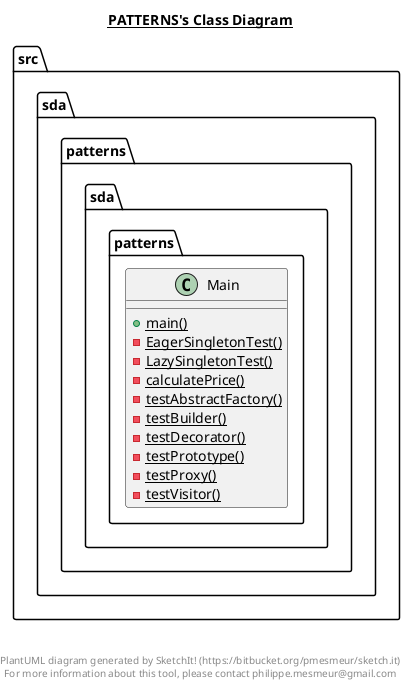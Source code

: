 @startuml

title __PATTERNS's Class Diagram__

  namespace  src {
    namespace sda.patterns {
      class sda.patterns.Main {
          {static} + main()
          {static} - EagerSingletonTest()
          {static} - LazySingletonTest()
          {static} - calculatePrice()
          {static} - testAbstractFactory()
          {static} - testBuilder()
          {static} - testDecorator()
          {static} - testPrototype()
          {static} - testProxy()
          {static} - testVisitor()
      }
    }
  }
  



right footer


PlantUML diagram generated by SketchIt! (https://bitbucket.org/pmesmeur/sketch.it)
For more information about this tool, please contact philippe.mesmeur@gmail.com
endfooter

@enduml
